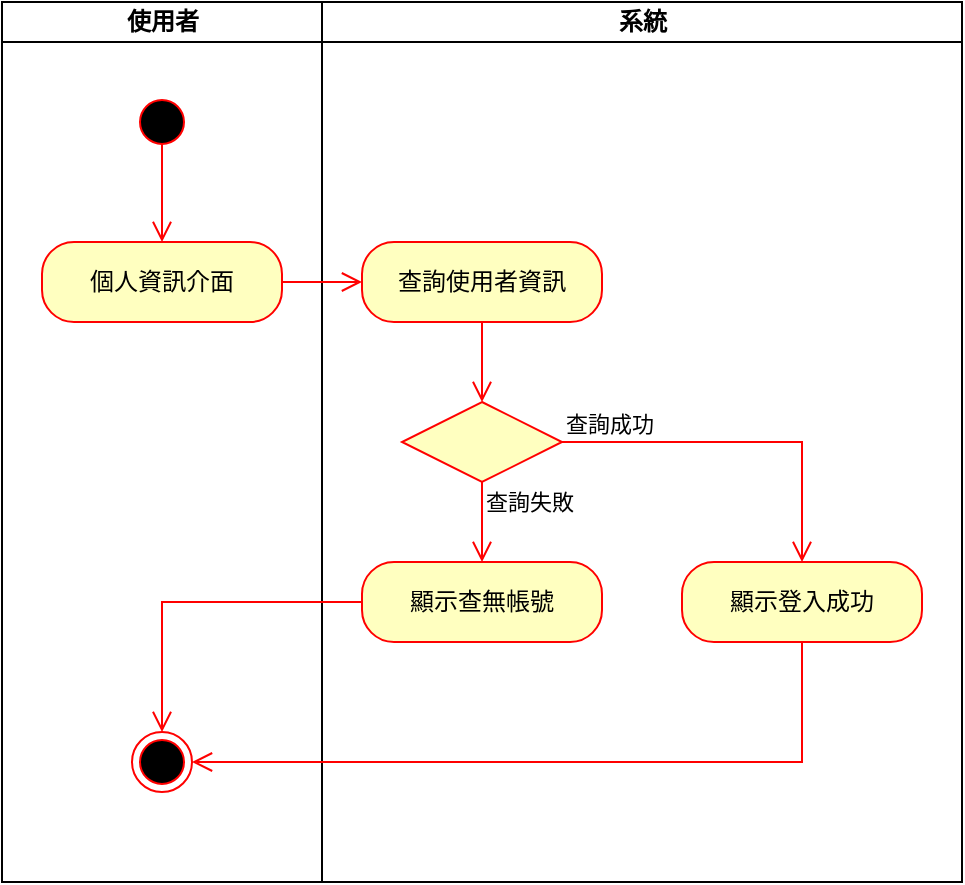 <mxfile version="27.0.5">
  <diagram name="第 1 页" id="qYCC977JJtGFKBxbnr1P">
    <mxGraphModel dx="671" dy="413" grid="1" gridSize="10" guides="1" tooltips="1" connect="1" arrows="1" fold="1" page="1" pageScale="1" pageWidth="827" pageHeight="1169" math="0" shadow="0">
      <root>
        <mxCell id="0" />
        <mxCell id="1" parent="0" />
        <mxCell id="83ebNcft9Qn9WwzoEkK6-1" value="" style="swimlane;childLayout=stackLayout;resizeParent=1;resizeParentMax=0;startSize=0;html=1;" parent="1" vertex="1">
          <mxGeometry x="40.0" y="40" width="480" height="440" as="geometry">
            <mxRectangle x="150.0" y="-20" width="60" height="30" as="alternateBounds" />
          </mxGeometry>
        </mxCell>
        <mxCell id="83ebNcft9Qn9WwzoEkK6-2" value="使用者" style="swimlane;startSize=20;html=1;" parent="83ebNcft9Qn9WwzoEkK6-1" vertex="1">
          <mxGeometry width="160" height="440" as="geometry">
            <mxRectangle width="40" height="480" as="alternateBounds" />
          </mxGeometry>
        </mxCell>
        <mxCell id="83ebNcft9Qn9WwzoEkK6-51" value="" style="ellipse;html=1;shape=endState;fillColor=#000000;strokeColor=#ff0000;" parent="83ebNcft9Qn9WwzoEkK6-2" vertex="1">
          <mxGeometry x="65.0" y="365" width="30" height="30" as="geometry" />
        </mxCell>
        <mxCell id="83ebNcft9Qn9WwzoEkK6-6" value="" style="edgeStyle=orthogonalEdgeStyle;html=1;verticalAlign=bottom;endArrow=open;endSize=8;strokeColor=#ff0000;rounded=0;entryX=0.5;entryY=0;entryDx=0;entryDy=0;exitX=0.5;exitY=0.5;exitDx=0;exitDy=0;exitPerimeter=0;" parent="83ebNcft9Qn9WwzoEkK6-2" source="83ebNcft9Qn9WwzoEkK6-5" target="83ebNcft9Qn9WwzoEkK6-13" edge="1">
          <mxGeometry relative="1" as="geometry">
            <mxPoint x="79.75" y="125" as="targetPoint" />
            <mxPoint x="79.75" y="70" as="sourcePoint" />
          </mxGeometry>
        </mxCell>
        <mxCell id="83ebNcft9Qn9WwzoEkK6-5" value="" style="ellipse;html=1;shape=startState;fillColor=#000000;strokeColor=#ff0000;" parent="83ebNcft9Qn9WwzoEkK6-2" vertex="1">
          <mxGeometry x="65.0" y="45" width="30" height="30" as="geometry" />
        </mxCell>
        <mxCell id="83ebNcft9Qn9WwzoEkK6-13" value="個人資訊介面" style="rounded=1;whiteSpace=wrap;html=1;arcSize=40;fontColor=#000000;fillColor=#ffffc0;strokeColor=#ff0000;" parent="83ebNcft9Qn9WwzoEkK6-2" vertex="1">
          <mxGeometry x="20.0" y="120" width="120" height="40" as="geometry" />
        </mxCell>
        <mxCell id="83ebNcft9Qn9WwzoEkK6-3" value="系統" style="swimlane;startSize=20;html=1;" parent="83ebNcft9Qn9WwzoEkK6-1" vertex="1">
          <mxGeometry x="160" width="320" height="440" as="geometry">
            <mxRectangle x="120" width="40" height="480" as="alternateBounds" />
          </mxGeometry>
        </mxCell>
        <mxCell id="83ebNcft9Qn9WwzoEkK6-34" value="查詢使用者資訊" style="rounded=1;whiteSpace=wrap;html=1;arcSize=40;fontColor=#000000;fillColor=#ffffc0;strokeColor=#ff0000;" parent="83ebNcft9Qn9WwzoEkK6-3" vertex="1">
          <mxGeometry x="20.0" y="120" width="120" height="40" as="geometry" />
        </mxCell>
        <mxCell id="83ebNcft9Qn9WwzoEkK6-35" value="" style="edgeStyle=orthogonalEdgeStyle;html=1;verticalAlign=bottom;endArrow=open;endSize=8;strokeColor=#ff0000;rounded=0;entryX=0.5;entryY=0;entryDx=0;entryDy=0;" parent="83ebNcft9Qn9WwzoEkK6-3" source="83ebNcft9Qn9WwzoEkK6-34" target="83ebNcft9Qn9WwzoEkK6-38" edge="1">
          <mxGeometry relative="1" as="geometry">
            <mxPoint x="160.0" y="380" as="targetPoint" />
          </mxGeometry>
        </mxCell>
        <mxCell id="83ebNcft9Qn9WwzoEkK6-38" value="" style="rhombus;whiteSpace=wrap;html=1;fontColor=#000000;fillColor=#ffffc0;strokeColor=#ff0000;" parent="83ebNcft9Qn9WwzoEkK6-3" vertex="1">
          <mxGeometry x="40.0" y="200" width="80" height="40" as="geometry" />
        </mxCell>
        <mxCell id="83ebNcft9Qn9WwzoEkK6-39" value="查詢成功" style="edgeStyle=orthogonalEdgeStyle;html=1;align=left;verticalAlign=bottom;endArrow=open;endSize=8;strokeColor=#ff0000;rounded=0;entryX=0.5;entryY=0;entryDx=0;entryDy=0;exitX=1;exitY=0.5;exitDx=0;exitDy=0;" parent="83ebNcft9Qn9WwzoEkK6-3" source="83ebNcft9Qn9WwzoEkK6-38" target="83ebNcft9Qn9WwzoEkK6-43" edge="1">
          <mxGeometry x="-1" relative="1" as="geometry">
            <mxPoint x="300.0" y="220" as="targetPoint" />
          </mxGeometry>
        </mxCell>
        <mxCell id="83ebNcft9Qn9WwzoEkK6-40" value="查詢失敗" style="edgeStyle=orthogonalEdgeStyle;html=1;align=left;verticalAlign=middle;endArrow=open;endSize=8;strokeColor=#ff0000;rounded=0;exitX=0.5;exitY=1;exitDx=0;exitDy=0;entryX=0.5;entryY=0;entryDx=0;entryDy=0;" parent="83ebNcft9Qn9WwzoEkK6-3" source="83ebNcft9Qn9WwzoEkK6-38" target="83ebNcft9Qn9WwzoEkK6-41" edge="1">
          <mxGeometry x="-0.5" relative="1" as="geometry">
            <mxPoint x="160.0" y="300" as="targetPoint" />
            <mxPoint as="offset" />
          </mxGeometry>
        </mxCell>
        <mxCell id="83ebNcft9Qn9WwzoEkK6-41" value="顯示查無帳號" style="rounded=1;whiteSpace=wrap;html=1;arcSize=40;fontColor=#000000;fillColor=#ffffc0;strokeColor=#ff0000;" parent="83ebNcft9Qn9WwzoEkK6-3" vertex="1">
          <mxGeometry x="20.0" y="280" width="120" height="40" as="geometry" />
        </mxCell>
        <mxCell id="83ebNcft9Qn9WwzoEkK6-43" value="顯示登入成功" style="rounded=1;whiteSpace=wrap;html=1;arcSize=40;fontColor=#000000;fillColor=#ffffc0;strokeColor=#ff0000;" parent="83ebNcft9Qn9WwzoEkK6-3" vertex="1">
          <mxGeometry x="180.0" y="280" width="120" height="40" as="geometry" />
        </mxCell>
        <mxCell id="83ebNcft9Qn9WwzoEkK6-42" value="" style="edgeStyle=orthogonalEdgeStyle;html=1;verticalAlign=bottom;endArrow=open;endSize=8;strokeColor=#ff0000;rounded=0;exitX=0;exitY=0.5;exitDx=0;exitDy=0;entryX=0.5;entryY=0;entryDx=0;entryDy=0;" parent="83ebNcft9Qn9WwzoEkK6-1" source="83ebNcft9Qn9WwzoEkK6-41" target="83ebNcft9Qn9WwzoEkK6-51" edge="1">
          <mxGeometry relative="1" as="geometry">
            <mxPoint x="220.0" y="540" as="targetPoint" />
            <Array as="points">
              <mxPoint x="80" y="300" />
            </Array>
          </mxGeometry>
        </mxCell>
        <mxCell id="83ebNcft9Qn9WwzoEkK6-14" value="" style="edgeStyle=orthogonalEdgeStyle;html=1;verticalAlign=bottom;endArrow=open;endSize=8;strokeColor=#ff0000;rounded=0;exitX=1;exitY=0.5;exitDx=0;exitDy=0;entryX=0;entryY=0.5;entryDx=0;entryDy=0;" parent="83ebNcft9Qn9WwzoEkK6-1" source="83ebNcft9Qn9WwzoEkK6-13" edge="1" target="83ebNcft9Qn9WwzoEkK6-34">
          <mxGeometry relative="1" as="geometry">
            <mxPoint x="160.0" y="200" as="targetPoint" />
          </mxGeometry>
        </mxCell>
        <mxCell id="83ebNcft9Qn9WwzoEkK6-44" value="" style="edgeStyle=orthogonalEdgeStyle;html=1;verticalAlign=bottom;endArrow=open;endSize=8;strokeColor=#ff0000;rounded=0;entryX=1;entryY=0.5;entryDx=0;entryDy=0;" parent="83ebNcft9Qn9WwzoEkK6-1" source="83ebNcft9Qn9WwzoEkK6-43" edge="1" target="83ebNcft9Qn9WwzoEkK6-51">
          <mxGeometry relative="1" as="geometry">
            <mxPoint x="400.0" y="360" as="targetPoint" />
            <Array as="points">
              <mxPoint x="400" y="380" />
            </Array>
          </mxGeometry>
        </mxCell>
      </root>
    </mxGraphModel>
  </diagram>
</mxfile>

